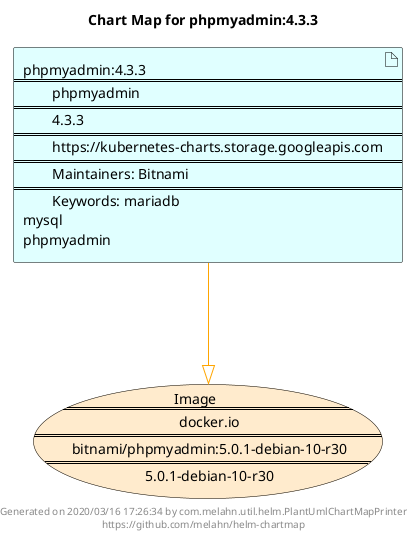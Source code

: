 @startuml
skinparam linetype ortho
skinparam backgroundColor white
skinparam usecaseBorderColor black
skinparam usecaseArrowColor LightSlateGray
skinparam artifactBorderColor black
skinparam artifactArrowColor LightSlateGray

title Chart Map for phpmyadmin:4.3.3

'There is one referenced Helm Chart
artifact "phpmyadmin:4.3.3\n====\n\tphpmyadmin\n====\n\t4.3.3\n====\n\thttps://kubernetes-charts.storage.googleapis.com\n====\n\tMaintainers: Bitnami\n====\n\tKeywords: mariadb\nmysql\nphpmyadmin" as phpmyadmin_4_3_3 #LightCyan

'There is one referenced Docker Image
usecase "Image\n====\n\tdocker.io\n====\n\tbitnami/phpmyadmin:5.0.1-debian-10-r30\n====\n\t5.0.1-debian-10-r30" as docker_io_bitnami_phpmyadmin_5_0_1_debian_10_r30 #BlanchedAlmond

'Chart Dependencies
phpmyadmin_4_3_3--[#orange]-|>docker_io_bitnami_phpmyadmin_5_0_1_debian_10_r30

center footer Generated on 2020/03/16 17:26:34 by com.melahn.util.helm.PlantUmlChartMapPrinter\nhttps://github.com/melahn/helm-chartmap
@enduml
